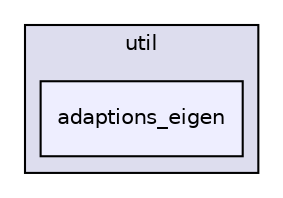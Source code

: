 digraph "/home/travis/build/hypro/hypro/src/hypro/util/adaptions_eigen" {
  compound=true
  node [ fontsize="10", fontname="Helvetica"];
  edge [ labelfontsize="10", labelfontname="Helvetica"];
  subgraph clusterdir_879d833e0dfbe8f31a5e860bb94efb50 {
    graph [ bgcolor="#ddddee", pencolor="black", label="util" fontname="Helvetica", fontsize="10", URL="dir_879d833e0dfbe8f31a5e860bb94efb50.html"]
  dir_24cbef118a2511338dada52e6e2bd544 [shape=box, label="adaptions_eigen", style="filled", fillcolor="#eeeeff", pencolor="black", URL="dir_24cbef118a2511338dada52e6e2bd544.html"];
  }
}
